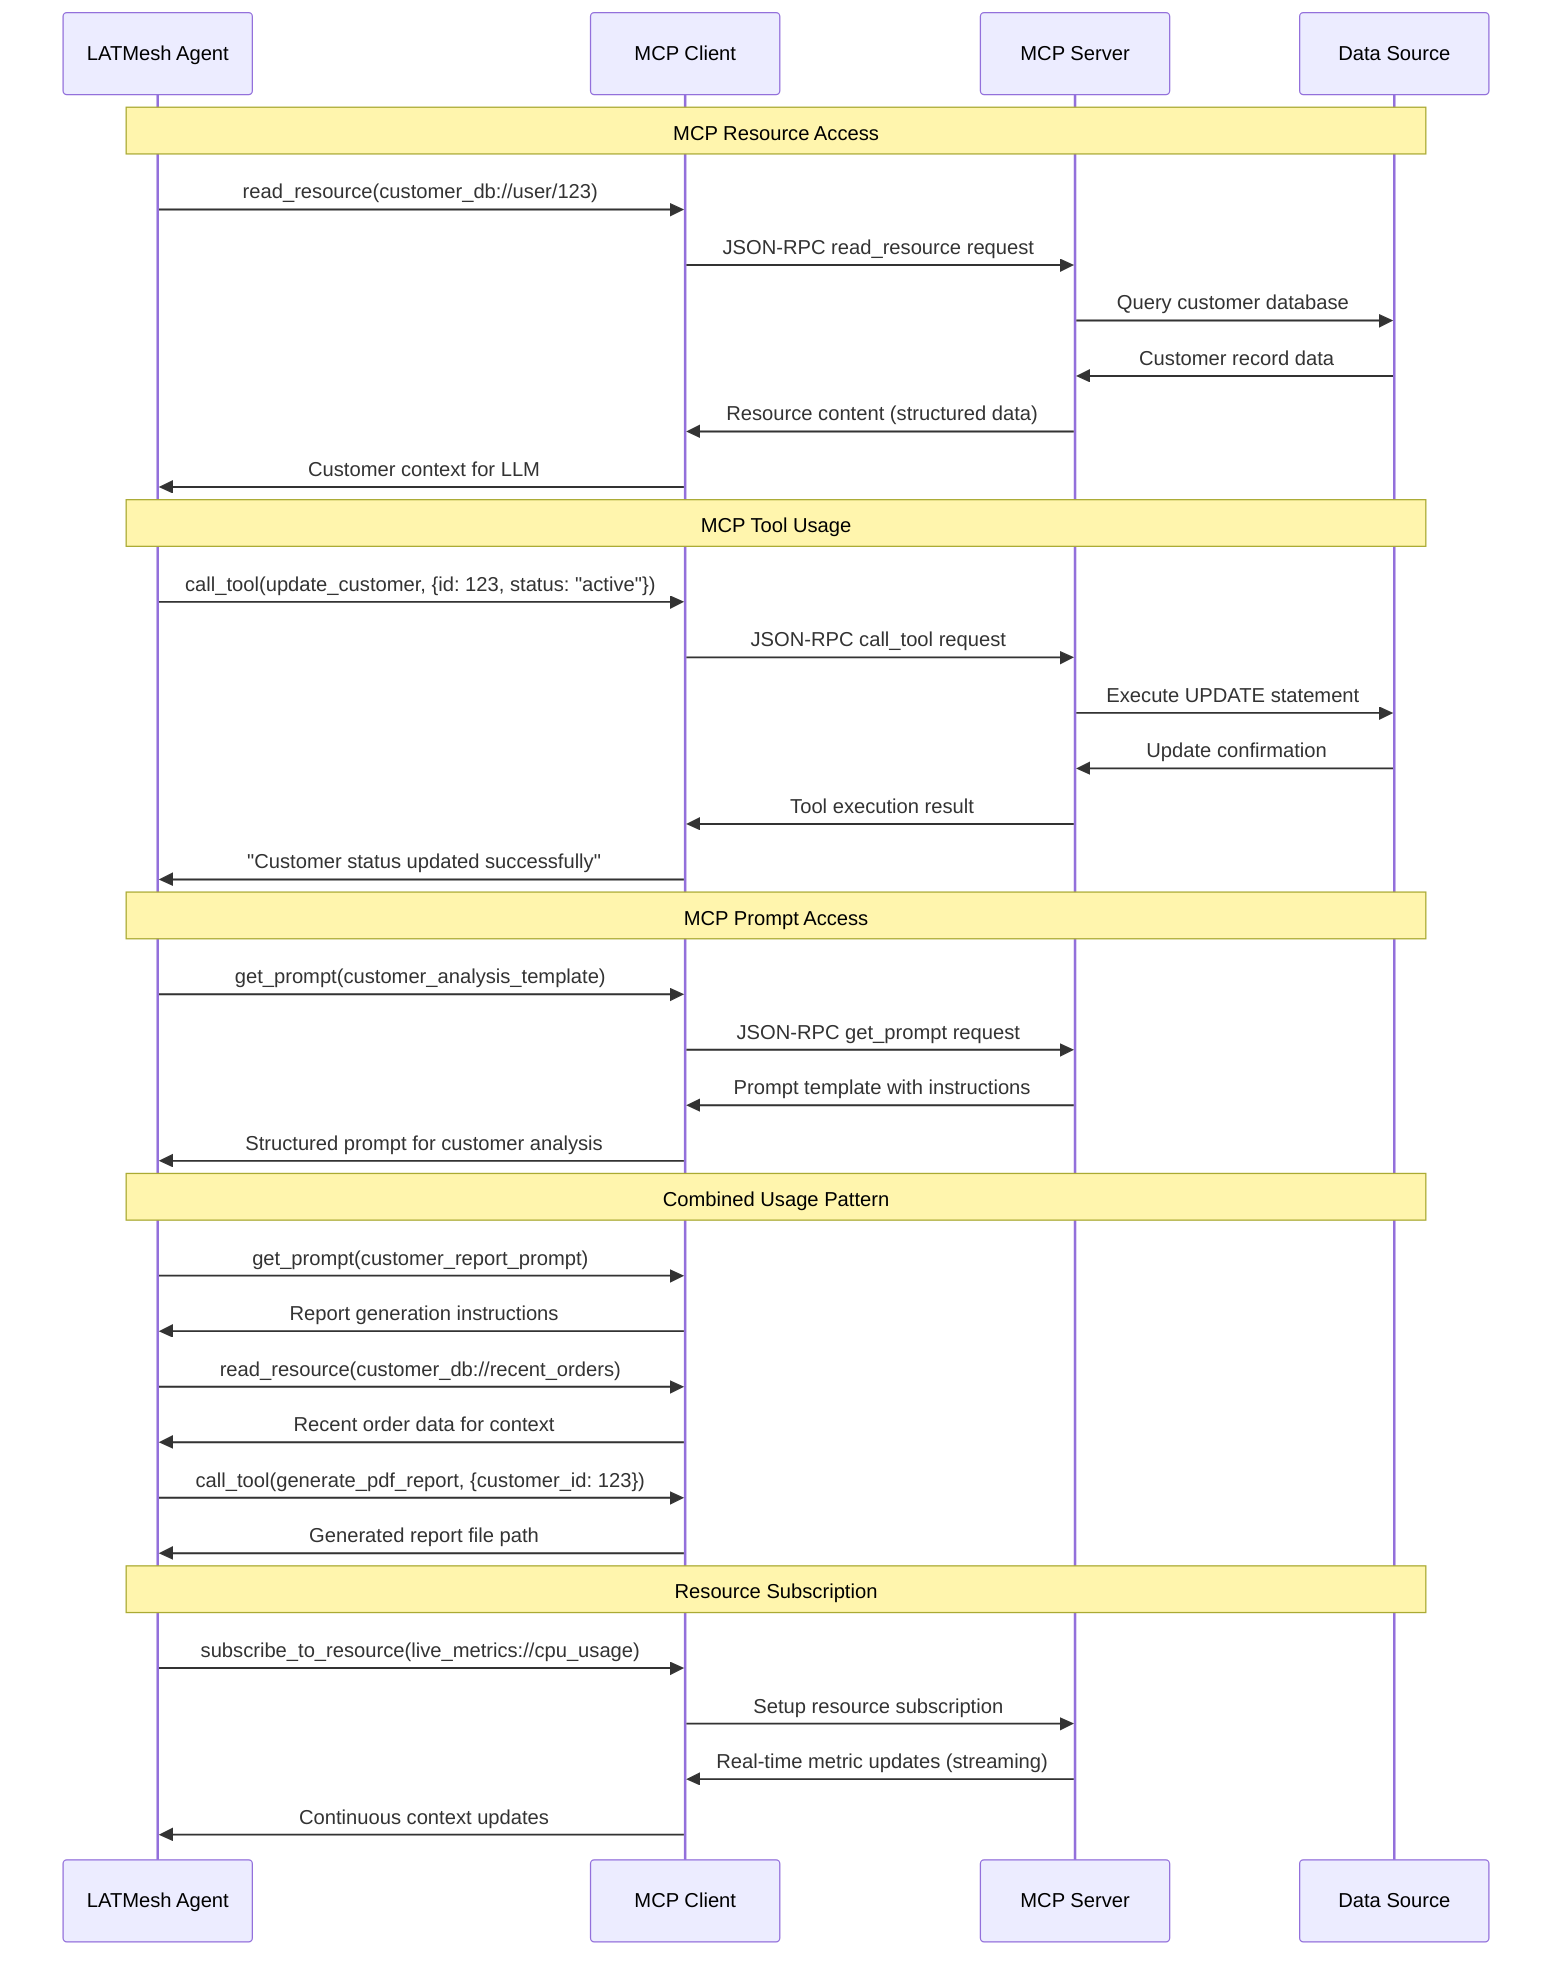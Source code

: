 sequenceDiagram
    participant Agent as LATMesh Agent
    participant Client as MCP Client
    participant Server as MCP Server
    participant DataSource as Data Source

    Note over Agent, DataSource: MCP Resource Access

    Agent->>Client: read_resource(customer_db://user/123)
    Client->>Server: JSON-RPC read_resource request
    Server->>DataSource: Query customer database
    DataSource->>Server: Customer record data
    Server->>Client: Resource content (structured data)
    Client->>Agent: Customer context for LLM

    Note over Agent, DataSource: MCP Tool Usage

    Agent->>Client: call_tool(update_customer, {id: 123, status: "active"})
    Client->>Server: JSON-RPC call_tool request
    Server->>DataSource: Execute UPDATE statement
    DataSource->>Server: Update confirmation
    Server->>Client: Tool execution result
    Client->>Agent: "Customer status updated successfully"

    Note over Agent, DataSource: MCP Prompt Access

    Agent->>Client: get_prompt(customer_analysis_template)
    Client->>Server: JSON-RPC get_prompt request
    Server->>Client: Prompt template with instructions
    Client->>Agent: Structured prompt for customer analysis

    Note over Agent, DataSource: Combined Usage Pattern

    Agent->>Client: get_prompt(customer_report_prompt)
    Client->>Agent: Report generation instructions
    Agent->>Client: read_resource(customer_db://recent_orders)
    Client->>Agent: Recent order data for context
    Agent->>Client: call_tool(generate_pdf_report, {customer_id: 123})
    Client->>Agent: Generated report file path

    Note over Agent, DataSource: Resource Subscription

    Agent->>Client: subscribe_to_resource(live_metrics://cpu_usage)
    Client->>Server: Setup resource subscription
    Server->>Client: Real-time metric updates (streaming)
    Client->>Agent: Continuous context updates